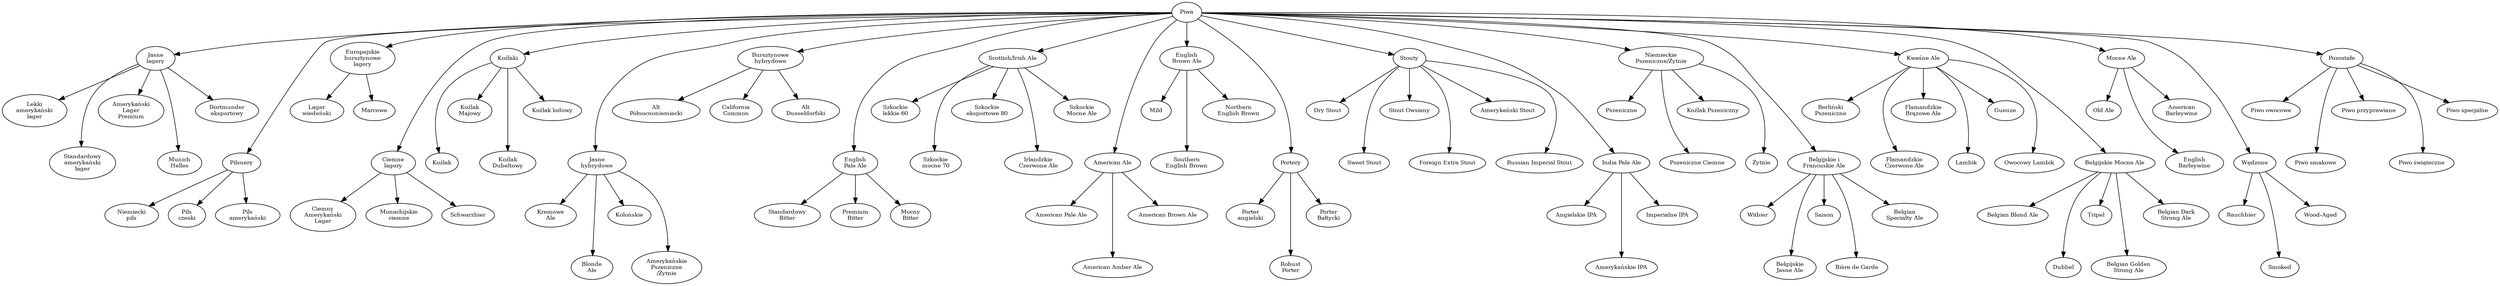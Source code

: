 digraph Piwa {
    node [fontsize=10];

    "Piwa" -> "Jasne\nlagery";
    "Jasne\nlagery" -> "Lekki\namerykański\nlager";
    "Jasne\nlagery" -> "Standardowy\namerykański\nlager" [minlen=2];
    "Jasne\nlagery" -> "Amerykański\nLager\nPremium";
    "Jasne\nlagery" -> "Munich\nHelles" [minlen=2];
    "Jasne\nlagery" -> "Dortmunder\neksportowy";

    "Piwa" -> "Pilsnery" [minlen=3];
    "Pilsnery" -> "Niemiecki\npils";
    "Pilsnery" -> "Pils\nczeski";
    "Pilsnery" -> "Pils\namerykański";

    "Piwa" -> "Europejskie\nbursztynowe\nlagery";
    "Europejskie\nbursztynowe\nlagery" -> "Lager\nwiedeński";
    "Europejskie\nbursztynowe\nlagery" -> "Marcowe";

    "Piwa" -> "Ciemne\nlagery" [minlen=3];
    "Ciemne\nlagery" -> "Ciemny\nAmerykański\nLager";
    "Ciemne\nlagery" -> "Monachijskie\nciemne";
    "Ciemne\nlagery" -> "Schwarzbier";

    "Piwa" -> "Koźlaki";
    "Koźlaki" -> "Koźlak" [minlen=2];
    "Koźlaki" -> "Koźlak\nMajowy";
    "Koźlaki" -> "Koźlak\nDubeltowy" [minlen=2];
    "Koźlaki" -> "Koźlak lodowy"

    "Piwa" -> "Jasne\nhybrydowe" [minlen=3];
    "Jasne\nhybrydowe" -> "Kremowe\nAle";
    "Jasne\nhybrydowe" -> "Blonde\nAle" [minlen=2];
    "Jasne\nhybrydowe" -> "Kolońskie";
    "Jasne\nhybrydowe" -> "Amerykańskie\nPszeniczne\n/Żytnie" [minlen=2];

    "Piwa" -> "Bursztynowe\nhybrydowe";
    "Bursztynowe\nhybrydowe" -> "Alt\nPółnocnoniemiecki";
    "Bursztynowe\nhybrydowe" -> "California\nCommon";
    "Bursztynowe\nhybrydowe" -> "Alt\nDusseldorfski";

    "Piwa" -> "English\nPale Ale" [minlen=3];
    "English\nPale Ale" -> "Standardowy\nBitter";
    "English\nPale Ale" -> "Premium\nBitter";
    "English\nPale Ale" -> "Mocny\nBitter";

    "Piwa" -> "Scottish/Irish Ale";
    "Scottish/Irish Ale" -> "Szkockie\nlekkie 60";
    "Scottish/Irish Ale" -> "Szkockie\nmocne 70" [minlen=2];
    "Scottish/Irish Ale" -> "Szkockie\neksportowe 80";
    "Scottish/Irish Ale" -> "Irlandzkie\nCzerwone Ale" [minlen=2];
    "Scottish/Irish Ale" -> "Szkockie\nMocne Ale";

    "Piwa" -> "American Ale" [minlen=3];
    "American Ale" -> "American Pale Ale";
    "American Ale" -> "American Amber Ale" [minlen=2];
    "American Ale" -> "American Brown Ale";

    "Piwa" -> "English\nBrown Ale";
    "English\nBrown Ale" -> "Mild";
    "English\nBrown Ale" -> "Southern\nEnglish Brown" [minlen=2];
    "English\nBrown Ale" -> "Northern\nEnglish Brown";

    "Piwa" -> "Portery" [minlen=3];
    "Portery" -> "Porter\nangielski";
    "Portery" -> "Robust\nPorter" [minlen=2];
    "Portery" -> "Porter\nBałtycki";

    "Piwa" -> "Stouty";
    "Stouty" -> "Dry Stout";
    "Stouty" -> "Sweet Stout" [minlen=2];
    "Stouty" -> "Stout Owsiany";
    "Stouty" -> "Foreign Extra Stout" [minlen=2];
    "Stouty" -> "Amerykański Stout";
    "Stouty" -> "Russian Imperial Stout" [minlen=2];

    "Piwa" -> "India Pale Ale" [minlen=3];
    "India Pale Ale" -> "Angielskie IPA";
    "India Pale Ale" -> "Amerykańskie IPA" [minlen=2];
    "India Pale Ale" -> "Imperialne IPA";

    "Piwa" -> "Niemieckie\nPszeniczne/Żytnie";
    "Niemieckie\nPszeniczne/Żytnie" -> "Pszeniczne";
    "Niemieckie\nPszeniczne/Żytnie" -> "Pszeniczne Ciemne" [minlen=2];
    "Niemieckie\nPszeniczne/Żytnie" -> "Koźlak Pszeniczny";
    "Niemieckie\nPszeniczne/Żytnie" -> "Żytnie" [minlen=2];

    "Piwa" -> "Belgijskie i\nFrancuskie Ale" [minlen=3];
    "Belgijskie i\nFrancuskie Ale" -> "Witbier";
    "Belgijskie i\nFrancuskie Ale" -> "Belgijskie\nJasne Ale" [minlen=2];
    "Belgijskie i\nFrancuskie Ale" -> "Saison";
    "Belgijskie i\nFrancuskie Ale" -> "Bière de Garde" [minlen=2];
    "Belgijskie i\nFrancuskie Ale" -> "Belgian\nSpecialty Ale";

    "Piwa" -> "Kwaśne Ale";
    "Kwaśne Ale" -> "Berliński\nPszeniczne";
    "Kwaśne Ale" -> "Flamandzkie\nCzerwone Ale" [minlen=2];
    "Kwaśne Ale" -> "Flamandzkie\nBrązowe Ale";
    "Kwaśne Ale" -> "Lambik" [minlen=2];
    "Kwaśne Ale" -> "Gueuze";
    "Kwaśne Ale" -> "Owocowy Lambik" [minlen=2];

    "Piwa" -> "Belgijskie Mocne Ale" [minlen=3];
    "Belgijskie Mocne Ale" -> "Belgian Blond Ale";
    "Belgijskie Mocne Ale" -> "Dubbel" [minlen=2];
    "Belgijskie Mocne Ale" -> "Tripel";
    "Belgijskie Mocne Ale" -> "Belgian Golden\nStrong Ale" [minlen=2];
    "Belgijskie Mocne Ale" -> "Belgian Dark\nStrong Ale";

    "Piwa" -> "Mocne Ale";
    "Mocne Ale" -> "Old Ale";
    "Mocne Ale" -> "English\nBarleywine" [minlen=2];
    "Mocne Ale" -> "American\nBarleywine";

    "Piwa" -> "Wędzone" [minlen=3];
    "Wędzone" -> "Rauchbier";
    "Wędzone" -> "Smoked" [minlen=2];
    "Wędzone" -> "Wood-Aged";

    "Piwa" -> "Pozostałe";
    "Pozostałe" -> "Piwo owocowe";
    "Pozostałe" -> "Piwo smakowe" [minlen=2];
    "Pozostałe" -> "Piwo przyprawiane";
    "Pozostałe" -> "Piwo świąteczne" [minlen=2];
    "Pozostałe" -> "Piwo specjalne"

}


